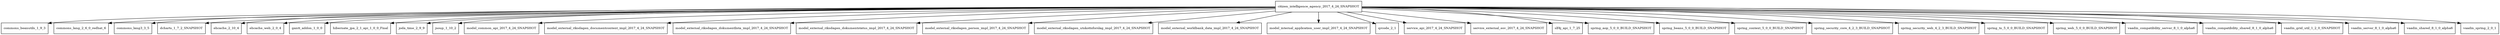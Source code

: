 digraph citizen_intelligence_agency_2017_4_24_SNAPSHOT_dependencies {
  node [shape = box, fontsize=10.0];
  citizen_intelligence_agency_2017_4_24_SNAPSHOT -> commons_beanutils_1_9_3;
  citizen_intelligence_agency_2017_4_24_SNAPSHOT -> commons_lang_2_6_0_redhat_6;
  citizen_intelligence_agency_2017_4_24_SNAPSHOT -> commons_lang3_3_5;
  citizen_intelligence_agency_2017_4_24_SNAPSHOT -> dcharts_1_7_2_SNAPSHOT;
  citizen_intelligence_agency_2017_4_24_SNAPSHOT -> ehcache_2_10_4;
  citizen_intelligence_agency_2017_4_24_SNAPSHOT -> ehcache_web_2_0_4;
  citizen_intelligence_agency_2017_4_24_SNAPSHOT -> gantt_addon_1_0_0;
  citizen_intelligence_agency_2017_4_24_SNAPSHOT -> hibernate_jpa_2_1_api_1_0_0_Final;
  citizen_intelligence_agency_2017_4_24_SNAPSHOT -> joda_time_2_9_9;
  citizen_intelligence_agency_2017_4_24_SNAPSHOT -> jsoup_1_10_2;
  citizen_intelligence_agency_2017_4_24_SNAPSHOT -> model_common_api_2017_4_24_SNAPSHOT;
  citizen_intelligence_agency_2017_4_24_SNAPSHOT -> model_external_riksdagen_documentcontent_impl_2017_4_24_SNAPSHOT;
  citizen_intelligence_agency_2017_4_24_SNAPSHOT -> model_external_riksdagen_dokumentlista_impl_2017_4_24_SNAPSHOT;
  citizen_intelligence_agency_2017_4_24_SNAPSHOT -> model_external_riksdagen_dokumentstatus_impl_2017_4_24_SNAPSHOT;
  citizen_intelligence_agency_2017_4_24_SNAPSHOT -> model_external_riksdagen_person_impl_2017_4_24_SNAPSHOT;
  citizen_intelligence_agency_2017_4_24_SNAPSHOT -> model_external_riksdagen_utskottsforslag_impl_2017_4_24_SNAPSHOT;
  citizen_intelligence_agency_2017_4_24_SNAPSHOT -> model_external_worldbank_data_impl_2017_4_24_SNAPSHOT;
  citizen_intelligence_agency_2017_4_24_SNAPSHOT -> model_internal_application_user_impl_2017_4_24_SNAPSHOT;
  citizen_intelligence_agency_2017_4_24_SNAPSHOT -> qrcode_2_1;
  citizen_intelligence_agency_2017_4_24_SNAPSHOT -> service_api_2017_4_24_SNAPSHOT;
  citizen_intelligence_agency_2017_4_24_SNAPSHOT -> service_external_esv_2017_4_24_SNAPSHOT;
  citizen_intelligence_agency_2017_4_24_SNAPSHOT -> slf4j_api_1_7_25;
  citizen_intelligence_agency_2017_4_24_SNAPSHOT -> spring_aop_5_0_0_BUILD_SNAPSHOT;
  citizen_intelligence_agency_2017_4_24_SNAPSHOT -> spring_beans_5_0_0_BUILD_SNAPSHOT;
  citizen_intelligence_agency_2017_4_24_SNAPSHOT -> spring_context_5_0_0_BUILD_SNAPSHOT;
  citizen_intelligence_agency_2017_4_24_SNAPSHOT -> spring_security_core_4_2_3_BUILD_SNAPSHOT;
  citizen_intelligence_agency_2017_4_24_SNAPSHOT -> spring_security_web_4_2_3_BUILD_SNAPSHOT;
  citizen_intelligence_agency_2017_4_24_SNAPSHOT -> spring_tx_5_0_0_BUILD_SNAPSHOT;
  citizen_intelligence_agency_2017_4_24_SNAPSHOT -> spring_web_5_0_0_BUILD_SNAPSHOT;
  citizen_intelligence_agency_2017_4_24_SNAPSHOT -> vaadin_compatibility_server_8_1_0_alpha6;
  citizen_intelligence_agency_2017_4_24_SNAPSHOT -> vaadin_compatibility_shared_8_1_0_alpha6;
  citizen_intelligence_agency_2017_4_24_SNAPSHOT -> vaadin_grid_util_1_2_0_SNAPSHOT;
  citizen_intelligence_agency_2017_4_24_SNAPSHOT -> vaadin_server_8_1_0_alpha6;
  citizen_intelligence_agency_2017_4_24_SNAPSHOT -> vaadin_shared_8_1_0_alpha6;
  citizen_intelligence_agency_2017_4_24_SNAPSHOT -> vaadin_spring_2_0_1;
}
